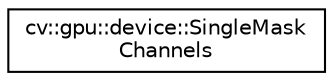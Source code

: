 digraph "Graphical Class Hierarchy"
{
 // LATEX_PDF_SIZE
  edge [fontname="Helvetica",fontsize="10",labelfontname="Helvetica",labelfontsize="10"];
  node [fontname="Helvetica",fontsize="10",shape=record];
  rankdir="LR";
  Node0 [label="cv::gpu::device::SingleMask\lChannels",height=0.2,width=0.4,color="black", fillcolor="white", style="filled",URL="$structcv_1_1gpu_1_1device_1_1_single_mask_channels.html",tooltip=" "];
}
